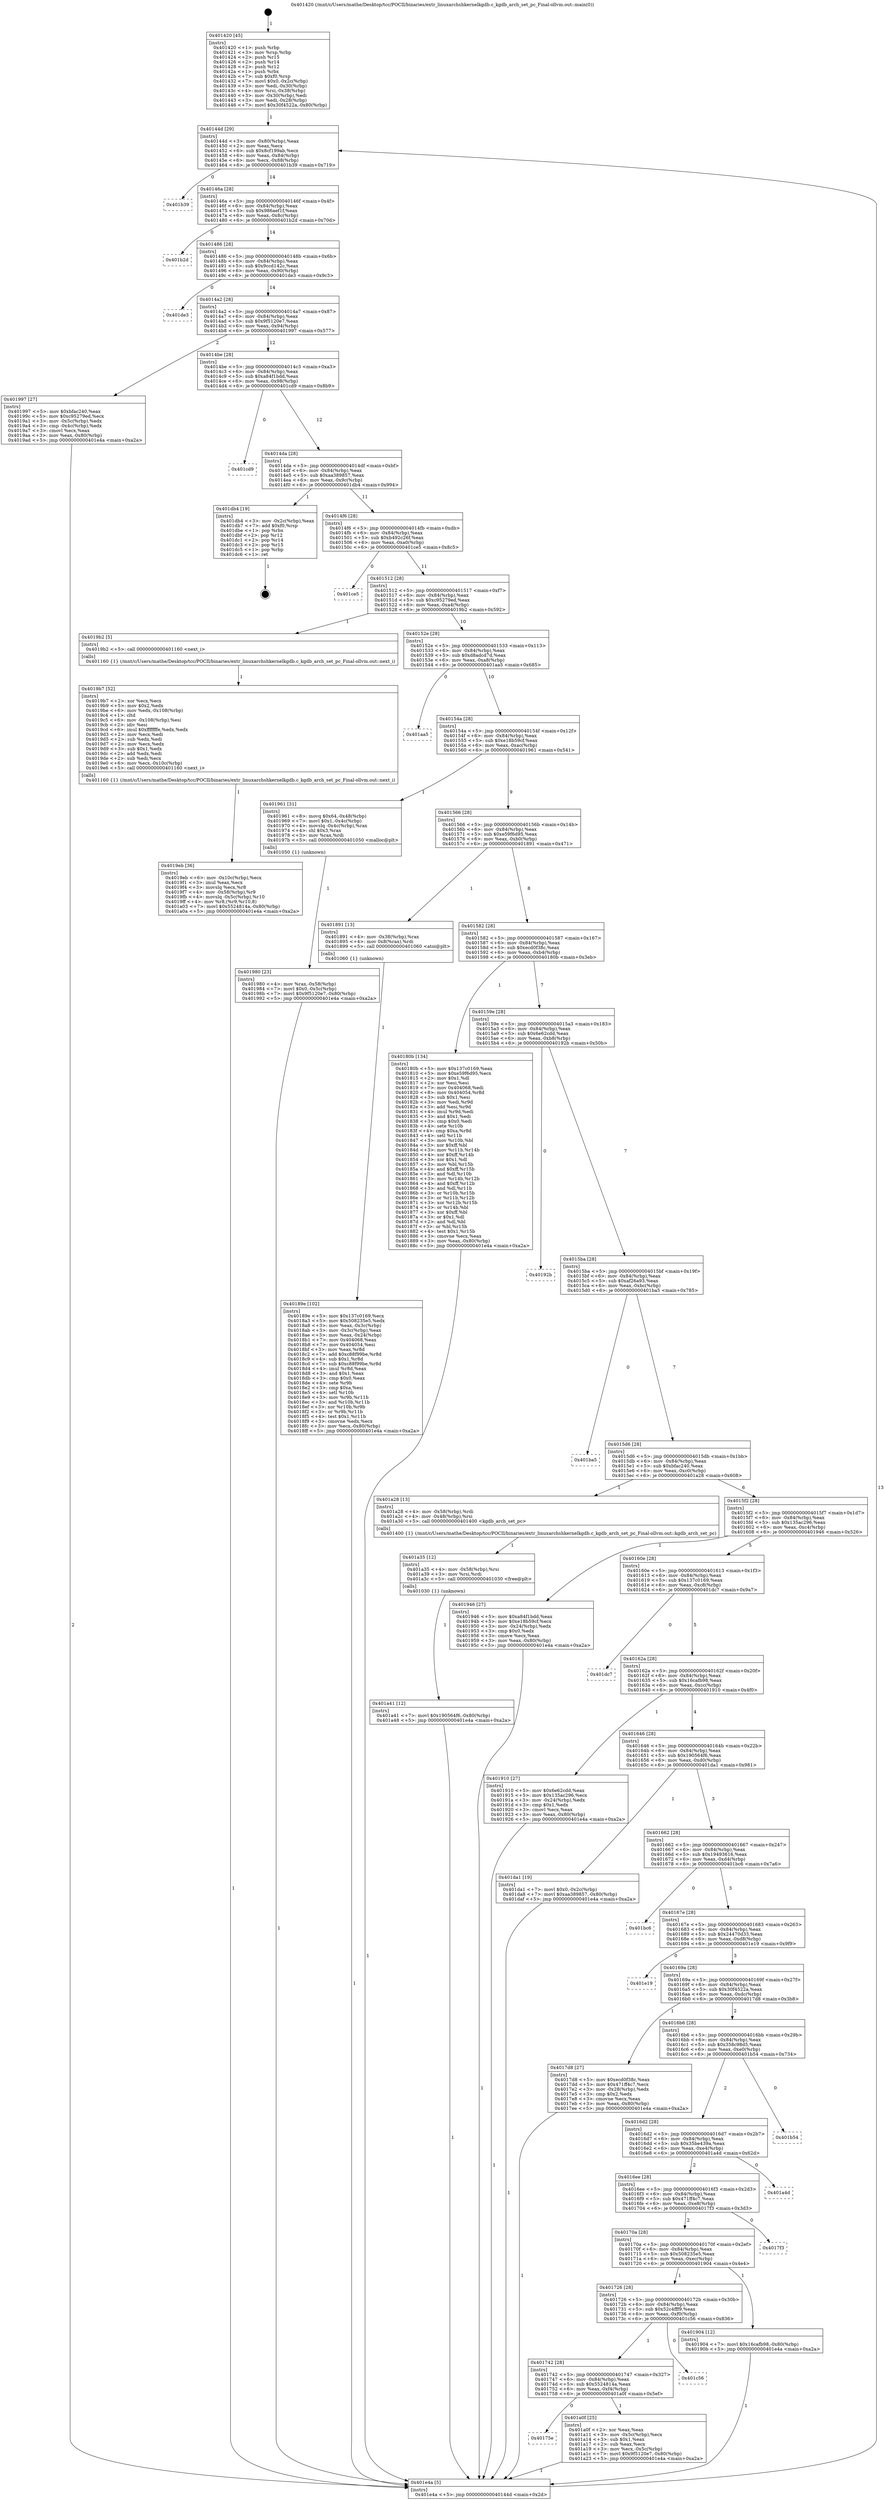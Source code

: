 digraph "0x401420" {
  label = "0x401420 (/mnt/c/Users/mathe/Desktop/tcc/POCII/binaries/extr_linuxarchshkernelkgdb.c_kgdb_arch_set_pc_Final-ollvm.out::main(0))"
  labelloc = "t"
  node[shape=record]

  Entry [label="",width=0.3,height=0.3,shape=circle,fillcolor=black,style=filled]
  "0x40144d" [label="{
     0x40144d [29]\l
     | [instrs]\l
     &nbsp;&nbsp;0x40144d \<+3\>: mov -0x80(%rbp),%eax\l
     &nbsp;&nbsp;0x401450 \<+2\>: mov %eax,%ecx\l
     &nbsp;&nbsp;0x401452 \<+6\>: sub $0x8cf199ab,%ecx\l
     &nbsp;&nbsp;0x401458 \<+6\>: mov %eax,-0x84(%rbp)\l
     &nbsp;&nbsp;0x40145e \<+6\>: mov %ecx,-0x88(%rbp)\l
     &nbsp;&nbsp;0x401464 \<+6\>: je 0000000000401b39 \<main+0x719\>\l
  }"]
  "0x401b39" [label="{
     0x401b39\l
  }", style=dashed]
  "0x40146a" [label="{
     0x40146a [28]\l
     | [instrs]\l
     &nbsp;&nbsp;0x40146a \<+5\>: jmp 000000000040146f \<main+0x4f\>\l
     &nbsp;&nbsp;0x40146f \<+6\>: mov -0x84(%rbp),%eax\l
     &nbsp;&nbsp;0x401475 \<+5\>: sub $0x986aef1f,%eax\l
     &nbsp;&nbsp;0x40147a \<+6\>: mov %eax,-0x8c(%rbp)\l
     &nbsp;&nbsp;0x401480 \<+6\>: je 0000000000401b2d \<main+0x70d\>\l
  }"]
  Exit [label="",width=0.3,height=0.3,shape=circle,fillcolor=black,style=filled,peripheries=2]
  "0x401b2d" [label="{
     0x401b2d\l
  }", style=dashed]
  "0x401486" [label="{
     0x401486 [28]\l
     | [instrs]\l
     &nbsp;&nbsp;0x401486 \<+5\>: jmp 000000000040148b \<main+0x6b\>\l
     &nbsp;&nbsp;0x40148b \<+6\>: mov -0x84(%rbp),%eax\l
     &nbsp;&nbsp;0x401491 \<+5\>: sub $0x9ccd142c,%eax\l
     &nbsp;&nbsp;0x401496 \<+6\>: mov %eax,-0x90(%rbp)\l
     &nbsp;&nbsp;0x40149c \<+6\>: je 0000000000401de3 \<main+0x9c3\>\l
  }"]
  "0x401a41" [label="{
     0x401a41 [12]\l
     | [instrs]\l
     &nbsp;&nbsp;0x401a41 \<+7\>: movl $0x190564f6,-0x80(%rbp)\l
     &nbsp;&nbsp;0x401a48 \<+5\>: jmp 0000000000401e4a \<main+0xa2a\>\l
  }"]
  "0x401de3" [label="{
     0x401de3\l
  }", style=dashed]
  "0x4014a2" [label="{
     0x4014a2 [28]\l
     | [instrs]\l
     &nbsp;&nbsp;0x4014a2 \<+5\>: jmp 00000000004014a7 \<main+0x87\>\l
     &nbsp;&nbsp;0x4014a7 \<+6\>: mov -0x84(%rbp),%eax\l
     &nbsp;&nbsp;0x4014ad \<+5\>: sub $0x9f5120e7,%eax\l
     &nbsp;&nbsp;0x4014b2 \<+6\>: mov %eax,-0x94(%rbp)\l
     &nbsp;&nbsp;0x4014b8 \<+6\>: je 0000000000401997 \<main+0x577\>\l
  }"]
  "0x401a35" [label="{
     0x401a35 [12]\l
     | [instrs]\l
     &nbsp;&nbsp;0x401a35 \<+4\>: mov -0x58(%rbp),%rsi\l
     &nbsp;&nbsp;0x401a39 \<+3\>: mov %rsi,%rdi\l
     &nbsp;&nbsp;0x401a3c \<+5\>: call 0000000000401030 \<free@plt\>\l
     | [calls]\l
     &nbsp;&nbsp;0x401030 \{1\} (unknown)\l
  }"]
  "0x401997" [label="{
     0x401997 [27]\l
     | [instrs]\l
     &nbsp;&nbsp;0x401997 \<+5\>: mov $0xbfac240,%eax\l
     &nbsp;&nbsp;0x40199c \<+5\>: mov $0xc95279ed,%ecx\l
     &nbsp;&nbsp;0x4019a1 \<+3\>: mov -0x5c(%rbp),%edx\l
     &nbsp;&nbsp;0x4019a4 \<+3\>: cmp -0x4c(%rbp),%edx\l
     &nbsp;&nbsp;0x4019a7 \<+3\>: cmovl %ecx,%eax\l
     &nbsp;&nbsp;0x4019aa \<+3\>: mov %eax,-0x80(%rbp)\l
     &nbsp;&nbsp;0x4019ad \<+5\>: jmp 0000000000401e4a \<main+0xa2a\>\l
  }"]
  "0x4014be" [label="{
     0x4014be [28]\l
     | [instrs]\l
     &nbsp;&nbsp;0x4014be \<+5\>: jmp 00000000004014c3 \<main+0xa3\>\l
     &nbsp;&nbsp;0x4014c3 \<+6\>: mov -0x84(%rbp),%eax\l
     &nbsp;&nbsp;0x4014c9 \<+5\>: sub $0xa84f1bdd,%eax\l
     &nbsp;&nbsp;0x4014ce \<+6\>: mov %eax,-0x98(%rbp)\l
     &nbsp;&nbsp;0x4014d4 \<+6\>: je 0000000000401cd9 \<main+0x8b9\>\l
  }"]
  "0x40175e" [label="{
     0x40175e\l
  }", style=dashed]
  "0x401cd9" [label="{
     0x401cd9\l
  }", style=dashed]
  "0x4014da" [label="{
     0x4014da [28]\l
     | [instrs]\l
     &nbsp;&nbsp;0x4014da \<+5\>: jmp 00000000004014df \<main+0xbf\>\l
     &nbsp;&nbsp;0x4014df \<+6\>: mov -0x84(%rbp),%eax\l
     &nbsp;&nbsp;0x4014e5 \<+5\>: sub $0xaa389857,%eax\l
     &nbsp;&nbsp;0x4014ea \<+6\>: mov %eax,-0x9c(%rbp)\l
     &nbsp;&nbsp;0x4014f0 \<+6\>: je 0000000000401db4 \<main+0x994\>\l
  }"]
  "0x401a0f" [label="{
     0x401a0f [25]\l
     | [instrs]\l
     &nbsp;&nbsp;0x401a0f \<+2\>: xor %eax,%eax\l
     &nbsp;&nbsp;0x401a11 \<+3\>: mov -0x5c(%rbp),%ecx\l
     &nbsp;&nbsp;0x401a14 \<+3\>: sub $0x1,%eax\l
     &nbsp;&nbsp;0x401a17 \<+2\>: sub %eax,%ecx\l
     &nbsp;&nbsp;0x401a19 \<+3\>: mov %ecx,-0x5c(%rbp)\l
     &nbsp;&nbsp;0x401a1c \<+7\>: movl $0x9f5120e7,-0x80(%rbp)\l
     &nbsp;&nbsp;0x401a23 \<+5\>: jmp 0000000000401e4a \<main+0xa2a\>\l
  }"]
  "0x401db4" [label="{
     0x401db4 [19]\l
     | [instrs]\l
     &nbsp;&nbsp;0x401db4 \<+3\>: mov -0x2c(%rbp),%eax\l
     &nbsp;&nbsp;0x401db7 \<+7\>: add $0xf0,%rsp\l
     &nbsp;&nbsp;0x401dbe \<+1\>: pop %rbx\l
     &nbsp;&nbsp;0x401dbf \<+2\>: pop %r12\l
     &nbsp;&nbsp;0x401dc1 \<+2\>: pop %r14\l
     &nbsp;&nbsp;0x401dc3 \<+2\>: pop %r15\l
     &nbsp;&nbsp;0x401dc5 \<+1\>: pop %rbp\l
     &nbsp;&nbsp;0x401dc6 \<+1\>: ret\l
  }"]
  "0x4014f6" [label="{
     0x4014f6 [28]\l
     | [instrs]\l
     &nbsp;&nbsp;0x4014f6 \<+5\>: jmp 00000000004014fb \<main+0xdb\>\l
     &nbsp;&nbsp;0x4014fb \<+6\>: mov -0x84(%rbp),%eax\l
     &nbsp;&nbsp;0x401501 \<+5\>: sub $0xb492c26f,%eax\l
     &nbsp;&nbsp;0x401506 \<+6\>: mov %eax,-0xa0(%rbp)\l
     &nbsp;&nbsp;0x40150c \<+6\>: je 0000000000401ce5 \<main+0x8c5\>\l
  }"]
  "0x401742" [label="{
     0x401742 [28]\l
     | [instrs]\l
     &nbsp;&nbsp;0x401742 \<+5\>: jmp 0000000000401747 \<main+0x327\>\l
     &nbsp;&nbsp;0x401747 \<+6\>: mov -0x84(%rbp),%eax\l
     &nbsp;&nbsp;0x40174d \<+5\>: sub $0x5524814a,%eax\l
     &nbsp;&nbsp;0x401752 \<+6\>: mov %eax,-0xf4(%rbp)\l
     &nbsp;&nbsp;0x401758 \<+6\>: je 0000000000401a0f \<main+0x5ef\>\l
  }"]
  "0x401ce5" [label="{
     0x401ce5\l
  }", style=dashed]
  "0x401512" [label="{
     0x401512 [28]\l
     | [instrs]\l
     &nbsp;&nbsp;0x401512 \<+5\>: jmp 0000000000401517 \<main+0xf7\>\l
     &nbsp;&nbsp;0x401517 \<+6\>: mov -0x84(%rbp),%eax\l
     &nbsp;&nbsp;0x40151d \<+5\>: sub $0xc95279ed,%eax\l
     &nbsp;&nbsp;0x401522 \<+6\>: mov %eax,-0xa4(%rbp)\l
     &nbsp;&nbsp;0x401528 \<+6\>: je 00000000004019b2 \<main+0x592\>\l
  }"]
  "0x401c56" [label="{
     0x401c56\l
  }", style=dashed]
  "0x4019b2" [label="{
     0x4019b2 [5]\l
     | [instrs]\l
     &nbsp;&nbsp;0x4019b2 \<+5\>: call 0000000000401160 \<next_i\>\l
     | [calls]\l
     &nbsp;&nbsp;0x401160 \{1\} (/mnt/c/Users/mathe/Desktop/tcc/POCII/binaries/extr_linuxarchshkernelkgdb.c_kgdb_arch_set_pc_Final-ollvm.out::next_i)\l
  }"]
  "0x40152e" [label="{
     0x40152e [28]\l
     | [instrs]\l
     &nbsp;&nbsp;0x40152e \<+5\>: jmp 0000000000401533 \<main+0x113\>\l
     &nbsp;&nbsp;0x401533 \<+6\>: mov -0x84(%rbp),%eax\l
     &nbsp;&nbsp;0x401539 \<+5\>: sub $0xd8adcd7d,%eax\l
     &nbsp;&nbsp;0x40153e \<+6\>: mov %eax,-0xa8(%rbp)\l
     &nbsp;&nbsp;0x401544 \<+6\>: je 0000000000401aa5 \<main+0x685\>\l
  }"]
  "0x4019eb" [label="{
     0x4019eb [36]\l
     | [instrs]\l
     &nbsp;&nbsp;0x4019eb \<+6\>: mov -0x10c(%rbp),%ecx\l
     &nbsp;&nbsp;0x4019f1 \<+3\>: imul %eax,%ecx\l
     &nbsp;&nbsp;0x4019f4 \<+3\>: movslq %ecx,%r8\l
     &nbsp;&nbsp;0x4019f7 \<+4\>: mov -0x58(%rbp),%r9\l
     &nbsp;&nbsp;0x4019fb \<+4\>: movslq -0x5c(%rbp),%r10\l
     &nbsp;&nbsp;0x4019ff \<+4\>: mov %r8,(%r9,%r10,8)\l
     &nbsp;&nbsp;0x401a03 \<+7\>: movl $0x5524814a,-0x80(%rbp)\l
     &nbsp;&nbsp;0x401a0a \<+5\>: jmp 0000000000401e4a \<main+0xa2a\>\l
  }"]
  "0x401aa5" [label="{
     0x401aa5\l
  }", style=dashed]
  "0x40154a" [label="{
     0x40154a [28]\l
     | [instrs]\l
     &nbsp;&nbsp;0x40154a \<+5\>: jmp 000000000040154f \<main+0x12f\>\l
     &nbsp;&nbsp;0x40154f \<+6\>: mov -0x84(%rbp),%eax\l
     &nbsp;&nbsp;0x401555 \<+5\>: sub $0xe18b59cf,%eax\l
     &nbsp;&nbsp;0x40155a \<+6\>: mov %eax,-0xac(%rbp)\l
     &nbsp;&nbsp;0x401560 \<+6\>: je 0000000000401961 \<main+0x541\>\l
  }"]
  "0x4019b7" [label="{
     0x4019b7 [52]\l
     | [instrs]\l
     &nbsp;&nbsp;0x4019b7 \<+2\>: xor %ecx,%ecx\l
     &nbsp;&nbsp;0x4019b9 \<+5\>: mov $0x2,%edx\l
     &nbsp;&nbsp;0x4019be \<+6\>: mov %edx,-0x108(%rbp)\l
     &nbsp;&nbsp;0x4019c4 \<+1\>: cltd\l
     &nbsp;&nbsp;0x4019c5 \<+6\>: mov -0x108(%rbp),%esi\l
     &nbsp;&nbsp;0x4019cb \<+2\>: idiv %esi\l
     &nbsp;&nbsp;0x4019cd \<+6\>: imul $0xfffffffe,%edx,%edx\l
     &nbsp;&nbsp;0x4019d3 \<+2\>: mov %ecx,%edi\l
     &nbsp;&nbsp;0x4019d5 \<+2\>: sub %edx,%edi\l
     &nbsp;&nbsp;0x4019d7 \<+2\>: mov %ecx,%edx\l
     &nbsp;&nbsp;0x4019d9 \<+3\>: sub $0x1,%edx\l
     &nbsp;&nbsp;0x4019dc \<+2\>: add %edx,%edi\l
     &nbsp;&nbsp;0x4019de \<+2\>: sub %edi,%ecx\l
     &nbsp;&nbsp;0x4019e0 \<+6\>: mov %ecx,-0x10c(%rbp)\l
     &nbsp;&nbsp;0x4019e6 \<+5\>: call 0000000000401160 \<next_i\>\l
     | [calls]\l
     &nbsp;&nbsp;0x401160 \{1\} (/mnt/c/Users/mathe/Desktop/tcc/POCII/binaries/extr_linuxarchshkernelkgdb.c_kgdb_arch_set_pc_Final-ollvm.out::next_i)\l
  }"]
  "0x401961" [label="{
     0x401961 [31]\l
     | [instrs]\l
     &nbsp;&nbsp;0x401961 \<+8\>: movq $0x64,-0x48(%rbp)\l
     &nbsp;&nbsp;0x401969 \<+7\>: movl $0x1,-0x4c(%rbp)\l
     &nbsp;&nbsp;0x401970 \<+4\>: movslq -0x4c(%rbp),%rax\l
     &nbsp;&nbsp;0x401974 \<+4\>: shl $0x3,%rax\l
     &nbsp;&nbsp;0x401978 \<+3\>: mov %rax,%rdi\l
     &nbsp;&nbsp;0x40197b \<+5\>: call 0000000000401050 \<malloc@plt\>\l
     | [calls]\l
     &nbsp;&nbsp;0x401050 \{1\} (unknown)\l
  }"]
  "0x401566" [label="{
     0x401566 [28]\l
     | [instrs]\l
     &nbsp;&nbsp;0x401566 \<+5\>: jmp 000000000040156b \<main+0x14b\>\l
     &nbsp;&nbsp;0x40156b \<+6\>: mov -0x84(%rbp),%eax\l
     &nbsp;&nbsp;0x401571 \<+5\>: sub $0xe59f6d95,%eax\l
     &nbsp;&nbsp;0x401576 \<+6\>: mov %eax,-0xb0(%rbp)\l
     &nbsp;&nbsp;0x40157c \<+6\>: je 0000000000401891 \<main+0x471\>\l
  }"]
  "0x401980" [label="{
     0x401980 [23]\l
     | [instrs]\l
     &nbsp;&nbsp;0x401980 \<+4\>: mov %rax,-0x58(%rbp)\l
     &nbsp;&nbsp;0x401984 \<+7\>: movl $0x0,-0x5c(%rbp)\l
     &nbsp;&nbsp;0x40198b \<+7\>: movl $0x9f5120e7,-0x80(%rbp)\l
     &nbsp;&nbsp;0x401992 \<+5\>: jmp 0000000000401e4a \<main+0xa2a\>\l
  }"]
  "0x401891" [label="{
     0x401891 [13]\l
     | [instrs]\l
     &nbsp;&nbsp;0x401891 \<+4\>: mov -0x38(%rbp),%rax\l
     &nbsp;&nbsp;0x401895 \<+4\>: mov 0x8(%rax),%rdi\l
     &nbsp;&nbsp;0x401899 \<+5\>: call 0000000000401060 \<atoi@plt\>\l
     | [calls]\l
     &nbsp;&nbsp;0x401060 \{1\} (unknown)\l
  }"]
  "0x401582" [label="{
     0x401582 [28]\l
     | [instrs]\l
     &nbsp;&nbsp;0x401582 \<+5\>: jmp 0000000000401587 \<main+0x167\>\l
     &nbsp;&nbsp;0x401587 \<+6\>: mov -0x84(%rbp),%eax\l
     &nbsp;&nbsp;0x40158d \<+5\>: sub $0xecd0f38c,%eax\l
     &nbsp;&nbsp;0x401592 \<+6\>: mov %eax,-0xb4(%rbp)\l
     &nbsp;&nbsp;0x401598 \<+6\>: je 000000000040180b \<main+0x3eb\>\l
  }"]
  "0x401726" [label="{
     0x401726 [28]\l
     | [instrs]\l
     &nbsp;&nbsp;0x401726 \<+5\>: jmp 000000000040172b \<main+0x30b\>\l
     &nbsp;&nbsp;0x40172b \<+6\>: mov -0x84(%rbp),%eax\l
     &nbsp;&nbsp;0x401731 \<+5\>: sub $0x52c4fff9,%eax\l
     &nbsp;&nbsp;0x401736 \<+6\>: mov %eax,-0xf0(%rbp)\l
     &nbsp;&nbsp;0x40173c \<+6\>: je 0000000000401c56 \<main+0x836\>\l
  }"]
  "0x40180b" [label="{
     0x40180b [134]\l
     | [instrs]\l
     &nbsp;&nbsp;0x40180b \<+5\>: mov $0x137c0169,%eax\l
     &nbsp;&nbsp;0x401810 \<+5\>: mov $0xe59f6d95,%ecx\l
     &nbsp;&nbsp;0x401815 \<+2\>: mov $0x1,%dl\l
     &nbsp;&nbsp;0x401817 \<+2\>: xor %esi,%esi\l
     &nbsp;&nbsp;0x401819 \<+7\>: mov 0x404068,%edi\l
     &nbsp;&nbsp;0x401820 \<+8\>: mov 0x404054,%r8d\l
     &nbsp;&nbsp;0x401828 \<+3\>: sub $0x1,%esi\l
     &nbsp;&nbsp;0x40182b \<+3\>: mov %edi,%r9d\l
     &nbsp;&nbsp;0x40182e \<+3\>: add %esi,%r9d\l
     &nbsp;&nbsp;0x401831 \<+4\>: imul %r9d,%edi\l
     &nbsp;&nbsp;0x401835 \<+3\>: and $0x1,%edi\l
     &nbsp;&nbsp;0x401838 \<+3\>: cmp $0x0,%edi\l
     &nbsp;&nbsp;0x40183b \<+4\>: sete %r10b\l
     &nbsp;&nbsp;0x40183f \<+4\>: cmp $0xa,%r8d\l
     &nbsp;&nbsp;0x401843 \<+4\>: setl %r11b\l
     &nbsp;&nbsp;0x401847 \<+3\>: mov %r10b,%bl\l
     &nbsp;&nbsp;0x40184a \<+3\>: xor $0xff,%bl\l
     &nbsp;&nbsp;0x40184d \<+3\>: mov %r11b,%r14b\l
     &nbsp;&nbsp;0x401850 \<+4\>: xor $0xff,%r14b\l
     &nbsp;&nbsp;0x401854 \<+3\>: xor $0x1,%dl\l
     &nbsp;&nbsp;0x401857 \<+3\>: mov %bl,%r15b\l
     &nbsp;&nbsp;0x40185a \<+4\>: and $0xff,%r15b\l
     &nbsp;&nbsp;0x40185e \<+3\>: and %dl,%r10b\l
     &nbsp;&nbsp;0x401861 \<+3\>: mov %r14b,%r12b\l
     &nbsp;&nbsp;0x401864 \<+4\>: and $0xff,%r12b\l
     &nbsp;&nbsp;0x401868 \<+3\>: and %dl,%r11b\l
     &nbsp;&nbsp;0x40186b \<+3\>: or %r10b,%r15b\l
     &nbsp;&nbsp;0x40186e \<+3\>: or %r11b,%r12b\l
     &nbsp;&nbsp;0x401871 \<+3\>: xor %r12b,%r15b\l
     &nbsp;&nbsp;0x401874 \<+3\>: or %r14b,%bl\l
     &nbsp;&nbsp;0x401877 \<+3\>: xor $0xff,%bl\l
     &nbsp;&nbsp;0x40187a \<+3\>: or $0x1,%dl\l
     &nbsp;&nbsp;0x40187d \<+2\>: and %dl,%bl\l
     &nbsp;&nbsp;0x40187f \<+3\>: or %bl,%r15b\l
     &nbsp;&nbsp;0x401882 \<+4\>: test $0x1,%r15b\l
     &nbsp;&nbsp;0x401886 \<+3\>: cmovne %ecx,%eax\l
     &nbsp;&nbsp;0x401889 \<+3\>: mov %eax,-0x80(%rbp)\l
     &nbsp;&nbsp;0x40188c \<+5\>: jmp 0000000000401e4a \<main+0xa2a\>\l
  }"]
  "0x40159e" [label="{
     0x40159e [28]\l
     | [instrs]\l
     &nbsp;&nbsp;0x40159e \<+5\>: jmp 00000000004015a3 \<main+0x183\>\l
     &nbsp;&nbsp;0x4015a3 \<+6\>: mov -0x84(%rbp),%eax\l
     &nbsp;&nbsp;0x4015a9 \<+5\>: sub $0x6e62cdd,%eax\l
     &nbsp;&nbsp;0x4015ae \<+6\>: mov %eax,-0xb8(%rbp)\l
     &nbsp;&nbsp;0x4015b4 \<+6\>: je 000000000040192b \<main+0x50b\>\l
  }"]
  "0x401904" [label="{
     0x401904 [12]\l
     | [instrs]\l
     &nbsp;&nbsp;0x401904 \<+7\>: movl $0x16cafb98,-0x80(%rbp)\l
     &nbsp;&nbsp;0x40190b \<+5\>: jmp 0000000000401e4a \<main+0xa2a\>\l
  }"]
  "0x40192b" [label="{
     0x40192b\l
  }", style=dashed]
  "0x4015ba" [label="{
     0x4015ba [28]\l
     | [instrs]\l
     &nbsp;&nbsp;0x4015ba \<+5\>: jmp 00000000004015bf \<main+0x19f\>\l
     &nbsp;&nbsp;0x4015bf \<+6\>: mov -0x84(%rbp),%eax\l
     &nbsp;&nbsp;0x4015c5 \<+5\>: sub $0xaf26a93,%eax\l
     &nbsp;&nbsp;0x4015ca \<+6\>: mov %eax,-0xbc(%rbp)\l
     &nbsp;&nbsp;0x4015d0 \<+6\>: je 0000000000401ba5 \<main+0x785\>\l
  }"]
  "0x40170a" [label="{
     0x40170a [28]\l
     | [instrs]\l
     &nbsp;&nbsp;0x40170a \<+5\>: jmp 000000000040170f \<main+0x2ef\>\l
     &nbsp;&nbsp;0x40170f \<+6\>: mov -0x84(%rbp),%eax\l
     &nbsp;&nbsp;0x401715 \<+5\>: sub $0x508235e5,%eax\l
     &nbsp;&nbsp;0x40171a \<+6\>: mov %eax,-0xec(%rbp)\l
     &nbsp;&nbsp;0x401720 \<+6\>: je 0000000000401904 \<main+0x4e4\>\l
  }"]
  "0x401ba5" [label="{
     0x401ba5\l
  }", style=dashed]
  "0x4015d6" [label="{
     0x4015d6 [28]\l
     | [instrs]\l
     &nbsp;&nbsp;0x4015d6 \<+5\>: jmp 00000000004015db \<main+0x1bb\>\l
     &nbsp;&nbsp;0x4015db \<+6\>: mov -0x84(%rbp),%eax\l
     &nbsp;&nbsp;0x4015e1 \<+5\>: sub $0xbfac240,%eax\l
     &nbsp;&nbsp;0x4015e6 \<+6\>: mov %eax,-0xc0(%rbp)\l
     &nbsp;&nbsp;0x4015ec \<+6\>: je 0000000000401a28 \<main+0x608\>\l
  }"]
  "0x4017f3" [label="{
     0x4017f3\l
  }", style=dashed]
  "0x401a28" [label="{
     0x401a28 [13]\l
     | [instrs]\l
     &nbsp;&nbsp;0x401a28 \<+4\>: mov -0x58(%rbp),%rdi\l
     &nbsp;&nbsp;0x401a2c \<+4\>: mov -0x48(%rbp),%rsi\l
     &nbsp;&nbsp;0x401a30 \<+5\>: call 0000000000401400 \<kgdb_arch_set_pc\>\l
     | [calls]\l
     &nbsp;&nbsp;0x401400 \{1\} (/mnt/c/Users/mathe/Desktop/tcc/POCII/binaries/extr_linuxarchshkernelkgdb.c_kgdb_arch_set_pc_Final-ollvm.out::kgdb_arch_set_pc)\l
  }"]
  "0x4015f2" [label="{
     0x4015f2 [28]\l
     | [instrs]\l
     &nbsp;&nbsp;0x4015f2 \<+5\>: jmp 00000000004015f7 \<main+0x1d7\>\l
     &nbsp;&nbsp;0x4015f7 \<+6\>: mov -0x84(%rbp),%eax\l
     &nbsp;&nbsp;0x4015fd \<+5\>: sub $0x135ac296,%eax\l
     &nbsp;&nbsp;0x401602 \<+6\>: mov %eax,-0xc4(%rbp)\l
     &nbsp;&nbsp;0x401608 \<+6\>: je 0000000000401946 \<main+0x526\>\l
  }"]
  "0x4016ee" [label="{
     0x4016ee [28]\l
     | [instrs]\l
     &nbsp;&nbsp;0x4016ee \<+5\>: jmp 00000000004016f3 \<main+0x2d3\>\l
     &nbsp;&nbsp;0x4016f3 \<+6\>: mov -0x84(%rbp),%eax\l
     &nbsp;&nbsp;0x4016f9 \<+5\>: sub $0x471ff4c7,%eax\l
     &nbsp;&nbsp;0x4016fe \<+6\>: mov %eax,-0xe8(%rbp)\l
     &nbsp;&nbsp;0x401704 \<+6\>: je 00000000004017f3 \<main+0x3d3\>\l
  }"]
  "0x401946" [label="{
     0x401946 [27]\l
     | [instrs]\l
     &nbsp;&nbsp;0x401946 \<+5\>: mov $0xa84f1bdd,%eax\l
     &nbsp;&nbsp;0x40194b \<+5\>: mov $0xe18b59cf,%ecx\l
     &nbsp;&nbsp;0x401950 \<+3\>: mov -0x24(%rbp),%edx\l
     &nbsp;&nbsp;0x401953 \<+3\>: cmp $0x0,%edx\l
     &nbsp;&nbsp;0x401956 \<+3\>: cmove %ecx,%eax\l
     &nbsp;&nbsp;0x401959 \<+3\>: mov %eax,-0x80(%rbp)\l
     &nbsp;&nbsp;0x40195c \<+5\>: jmp 0000000000401e4a \<main+0xa2a\>\l
  }"]
  "0x40160e" [label="{
     0x40160e [28]\l
     | [instrs]\l
     &nbsp;&nbsp;0x40160e \<+5\>: jmp 0000000000401613 \<main+0x1f3\>\l
     &nbsp;&nbsp;0x401613 \<+6\>: mov -0x84(%rbp),%eax\l
     &nbsp;&nbsp;0x401619 \<+5\>: sub $0x137c0169,%eax\l
     &nbsp;&nbsp;0x40161e \<+6\>: mov %eax,-0xc8(%rbp)\l
     &nbsp;&nbsp;0x401624 \<+6\>: je 0000000000401dc7 \<main+0x9a7\>\l
  }"]
  "0x401a4d" [label="{
     0x401a4d\l
  }", style=dashed]
  "0x401dc7" [label="{
     0x401dc7\l
  }", style=dashed]
  "0x40162a" [label="{
     0x40162a [28]\l
     | [instrs]\l
     &nbsp;&nbsp;0x40162a \<+5\>: jmp 000000000040162f \<main+0x20f\>\l
     &nbsp;&nbsp;0x40162f \<+6\>: mov -0x84(%rbp),%eax\l
     &nbsp;&nbsp;0x401635 \<+5\>: sub $0x16cafb98,%eax\l
     &nbsp;&nbsp;0x40163a \<+6\>: mov %eax,-0xcc(%rbp)\l
     &nbsp;&nbsp;0x401640 \<+6\>: je 0000000000401910 \<main+0x4f0\>\l
  }"]
  "0x4016d2" [label="{
     0x4016d2 [28]\l
     | [instrs]\l
     &nbsp;&nbsp;0x4016d2 \<+5\>: jmp 00000000004016d7 \<main+0x2b7\>\l
     &nbsp;&nbsp;0x4016d7 \<+6\>: mov -0x84(%rbp),%eax\l
     &nbsp;&nbsp;0x4016dd \<+5\>: sub $0x35be439a,%eax\l
     &nbsp;&nbsp;0x4016e2 \<+6\>: mov %eax,-0xe4(%rbp)\l
     &nbsp;&nbsp;0x4016e8 \<+6\>: je 0000000000401a4d \<main+0x62d\>\l
  }"]
  "0x401910" [label="{
     0x401910 [27]\l
     | [instrs]\l
     &nbsp;&nbsp;0x401910 \<+5\>: mov $0x6e62cdd,%eax\l
     &nbsp;&nbsp;0x401915 \<+5\>: mov $0x135ac296,%ecx\l
     &nbsp;&nbsp;0x40191a \<+3\>: mov -0x24(%rbp),%edx\l
     &nbsp;&nbsp;0x40191d \<+3\>: cmp $0x1,%edx\l
     &nbsp;&nbsp;0x401920 \<+3\>: cmovl %ecx,%eax\l
     &nbsp;&nbsp;0x401923 \<+3\>: mov %eax,-0x80(%rbp)\l
     &nbsp;&nbsp;0x401926 \<+5\>: jmp 0000000000401e4a \<main+0xa2a\>\l
  }"]
  "0x401646" [label="{
     0x401646 [28]\l
     | [instrs]\l
     &nbsp;&nbsp;0x401646 \<+5\>: jmp 000000000040164b \<main+0x22b\>\l
     &nbsp;&nbsp;0x40164b \<+6\>: mov -0x84(%rbp),%eax\l
     &nbsp;&nbsp;0x401651 \<+5\>: sub $0x190564f6,%eax\l
     &nbsp;&nbsp;0x401656 \<+6\>: mov %eax,-0xd0(%rbp)\l
     &nbsp;&nbsp;0x40165c \<+6\>: je 0000000000401da1 \<main+0x981\>\l
  }"]
  "0x401b54" [label="{
     0x401b54\l
  }", style=dashed]
  "0x401da1" [label="{
     0x401da1 [19]\l
     | [instrs]\l
     &nbsp;&nbsp;0x401da1 \<+7\>: movl $0x0,-0x2c(%rbp)\l
     &nbsp;&nbsp;0x401da8 \<+7\>: movl $0xaa389857,-0x80(%rbp)\l
     &nbsp;&nbsp;0x401daf \<+5\>: jmp 0000000000401e4a \<main+0xa2a\>\l
  }"]
  "0x401662" [label="{
     0x401662 [28]\l
     | [instrs]\l
     &nbsp;&nbsp;0x401662 \<+5\>: jmp 0000000000401667 \<main+0x247\>\l
     &nbsp;&nbsp;0x401667 \<+6\>: mov -0x84(%rbp),%eax\l
     &nbsp;&nbsp;0x40166d \<+5\>: sub $0x19493616,%eax\l
     &nbsp;&nbsp;0x401672 \<+6\>: mov %eax,-0xd4(%rbp)\l
     &nbsp;&nbsp;0x401678 \<+6\>: je 0000000000401bc6 \<main+0x7a6\>\l
  }"]
  "0x40189e" [label="{
     0x40189e [102]\l
     | [instrs]\l
     &nbsp;&nbsp;0x40189e \<+5\>: mov $0x137c0169,%ecx\l
     &nbsp;&nbsp;0x4018a3 \<+5\>: mov $0x508235e5,%edx\l
     &nbsp;&nbsp;0x4018a8 \<+3\>: mov %eax,-0x3c(%rbp)\l
     &nbsp;&nbsp;0x4018ab \<+3\>: mov -0x3c(%rbp),%eax\l
     &nbsp;&nbsp;0x4018ae \<+3\>: mov %eax,-0x24(%rbp)\l
     &nbsp;&nbsp;0x4018b1 \<+7\>: mov 0x404068,%eax\l
     &nbsp;&nbsp;0x4018b8 \<+7\>: mov 0x404054,%esi\l
     &nbsp;&nbsp;0x4018bf \<+3\>: mov %eax,%r8d\l
     &nbsp;&nbsp;0x4018c2 \<+7\>: add $0xc88f99be,%r8d\l
     &nbsp;&nbsp;0x4018c9 \<+4\>: sub $0x1,%r8d\l
     &nbsp;&nbsp;0x4018cd \<+7\>: sub $0xc88f99be,%r8d\l
     &nbsp;&nbsp;0x4018d4 \<+4\>: imul %r8d,%eax\l
     &nbsp;&nbsp;0x4018d8 \<+3\>: and $0x1,%eax\l
     &nbsp;&nbsp;0x4018db \<+3\>: cmp $0x0,%eax\l
     &nbsp;&nbsp;0x4018de \<+4\>: sete %r9b\l
     &nbsp;&nbsp;0x4018e2 \<+3\>: cmp $0xa,%esi\l
     &nbsp;&nbsp;0x4018e5 \<+4\>: setl %r10b\l
     &nbsp;&nbsp;0x4018e9 \<+3\>: mov %r9b,%r11b\l
     &nbsp;&nbsp;0x4018ec \<+3\>: and %r10b,%r11b\l
     &nbsp;&nbsp;0x4018ef \<+3\>: xor %r10b,%r9b\l
     &nbsp;&nbsp;0x4018f2 \<+3\>: or %r9b,%r11b\l
     &nbsp;&nbsp;0x4018f5 \<+4\>: test $0x1,%r11b\l
     &nbsp;&nbsp;0x4018f9 \<+3\>: cmovne %edx,%ecx\l
     &nbsp;&nbsp;0x4018fc \<+3\>: mov %ecx,-0x80(%rbp)\l
     &nbsp;&nbsp;0x4018ff \<+5\>: jmp 0000000000401e4a \<main+0xa2a\>\l
  }"]
  "0x401bc6" [label="{
     0x401bc6\l
  }", style=dashed]
  "0x40167e" [label="{
     0x40167e [28]\l
     | [instrs]\l
     &nbsp;&nbsp;0x40167e \<+5\>: jmp 0000000000401683 \<main+0x263\>\l
     &nbsp;&nbsp;0x401683 \<+6\>: mov -0x84(%rbp),%eax\l
     &nbsp;&nbsp;0x401689 \<+5\>: sub $0x24470d33,%eax\l
     &nbsp;&nbsp;0x40168e \<+6\>: mov %eax,-0xd8(%rbp)\l
     &nbsp;&nbsp;0x401694 \<+6\>: je 0000000000401e19 \<main+0x9f9\>\l
  }"]
  "0x401420" [label="{
     0x401420 [45]\l
     | [instrs]\l
     &nbsp;&nbsp;0x401420 \<+1\>: push %rbp\l
     &nbsp;&nbsp;0x401421 \<+3\>: mov %rsp,%rbp\l
     &nbsp;&nbsp;0x401424 \<+2\>: push %r15\l
     &nbsp;&nbsp;0x401426 \<+2\>: push %r14\l
     &nbsp;&nbsp;0x401428 \<+2\>: push %r12\l
     &nbsp;&nbsp;0x40142a \<+1\>: push %rbx\l
     &nbsp;&nbsp;0x40142b \<+7\>: sub $0xf0,%rsp\l
     &nbsp;&nbsp;0x401432 \<+7\>: movl $0x0,-0x2c(%rbp)\l
     &nbsp;&nbsp;0x401439 \<+3\>: mov %edi,-0x30(%rbp)\l
     &nbsp;&nbsp;0x40143c \<+4\>: mov %rsi,-0x38(%rbp)\l
     &nbsp;&nbsp;0x401440 \<+3\>: mov -0x30(%rbp),%edi\l
     &nbsp;&nbsp;0x401443 \<+3\>: mov %edi,-0x28(%rbp)\l
     &nbsp;&nbsp;0x401446 \<+7\>: movl $0x30f4522a,-0x80(%rbp)\l
  }"]
  "0x401e19" [label="{
     0x401e19\l
  }", style=dashed]
  "0x40169a" [label="{
     0x40169a [28]\l
     | [instrs]\l
     &nbsp;&nbsp;0x40169a \<+5\>: jmp 000000000040169f \<main+0x27f\>\l
     &nbsp;&nbsp;0x40169f \<+6\>: mov -0x84(%rbp),%eax\l
     &nbsp;&nbsp;0x4016a5 \<+5\>: sub $0x30f4522a,%eax\l
     &nbsp;&nbsp;0x4016aa \<+6\>: mov %eax,-0xdc(%rbp)\l
     &nbsp;&nbsp;0x4016b0 \<+6\>: je 00000000004017d8 \<main+0x3b8\>\l
  }"]
  "0x401e4a" [label="{
     0x401e4a [5]\l
     | [instrs]\l
     &nbsp;&nbsp;0x401e4a \<+5\>: jmp 000000000040144d \<main+0x2d\>\l
  }"]
  "0x4017d8" [label="{
     0x4017d8 [27]\l
     | [instrs]\l
     &nbsp;&nbsp;0x4017d8 \<+5\>: mov $0xecd0f38c,%eax\l
     &nbsp;&nbsp;0x4017dd \<+5\>: mov $0x471ff4c7,%ecx\l
     &nbsp;&nbsp;0x4017e2 \<+3\>: mov -0x28(%rbp),%edx\l
     &nbsp;&nbsp;0x4017e5 \<+3\>: cmp $0x2,%edx\l
     &nbsp;&nbsp;0x4017e8 \<+3\>: cmovne %ecx,%eax\l
     &nbsp;&nbsp;0x4017eb \<+3\>: mov %eax,-0x80(%rbp)\l
     &nbsp;&nbsp;0x4017ee \<+5\>: jmp 0000000000401e4a \<main+0xa2a\>\l
  }"]
  "0x4016b6" [label="{
     0x4016b6 [28]\l
     | [instrs]\l
     &nbsp;&nbsp;0x4016b6 \<+5\>: jmp 00000000004016bb \<main+0x29b\>\l
     &nbsp;&nbsp;0x4016bb \<+6\>: mov -0x84(%rbp),%eax\l
     &nbsp;&nbsp;0x4016c1 \<+5\>: sub $0x358c98d5,%eax\l
     &nbsp;&nbsp;0x4016c6 \<+6\>: mov %eax,-0xe0(%rbp)\l
     &nbsp;&nbsp;0x4016cc \<+6\>: je 0000000000401b54 \<main+0x734\>\l
  }"]
  Entry -> "0x401420" [label=" 1"]
  "0x40144d" -> "0x401b39" [label=" 0"]
  "0x40144d" -> "0x40146a" [label=" 14"]
  "0x401db4" -> Exit [label=" 1"]
  "0x40146a" -> "0x401b2d" [label=" 0"]
  "0x40146a" -> "0x401486" [label=" 14"]
  "0x401da1" -> "0x401e4a" [label=" 1"]
  "0x401486" -> "0x401de3" [label=" 0"]
  "0x401486" -> "0x4014a2" [label=" 14"]
  "0x401a41" -> "0x401e4a" [label=" 1"]
  "0x4014a2" -> "0x401997" [label=" 2"]
  "0x4014a2" -> "0x4014be" [label=" 12"]
  "0x401a35" -> "0x401a41" [label=" 1"]
  "0x4014be" -> "0x401cd9" [label=" 0"]
  "0x4014be" -> "0x4014da" [label=" 12"]
  "0x401a28" -> "0x401a35" [label=" 1"]
  "0x4014da" -> "0x401db4" [label=" 1"]
  "0x4014da" -> "0x4014f6" [label=" 11"]
  "0x401a0f" -> "0x401e4a" [label=" 1"]
  "0x4014f6" -> "0x401ce5" [label=" 0"]
  "0x4014f6" -> "0x401512" [label=" 11"]
  "0x401742" -> "0x401a0f" [label=" 1"]
  "0x401512" -> "0x4019b2" [label=" 1"]
  "0x401512" -> "0x40152e" [label=" 10"]
  "0x401742" -> "0x40175e" [label=" 0"]
  "0x40152e" -> "0x401aa5" [label=" 0"]
  "0x40152e" -> "0x40154a" [label=" 10"]
  "0x401726" -> "0x401c56" [label=" 0"]
  "0x40154a" -> "0x401961" [label=" 1"]
  "0x40154a" -> "0x401566" [label=" 9"]
  "0x401726" -> "0x401742" [label=" 1"]
  "0x401566" -> "0x401891" [label=" 1"]
  "0x401566" -> "0x401582" [label=" 8"]
  "0x4019eb" -> "0x401e4a" [label=" 1"]
  "0x401582" -> "0x40180b" [label=" 1"]
  "0x401582" -> "0x40159e" [label=" 7"]
  "0x4019b7" -> "0x4019eb" [label=" 1"]
  "0x40159e" -> "0x40192b" [label=" 0"]
  "0x40159e" -> "0x4015ba" [label=" 7"]
  "0x4019b2" -> "0x4019b7" [label=" 1"]
  "0x4015ba" -> "0x401ba5" [label=" 0"]
  "0x4015ba" -> "0x4015d6" [label=" 7"]
  "0x401980" -> "0x401e4a" [label=" 1"]
  "0x4015d6" -> "0x401a28" [label=" 1"]
  "0x4015d6" -> "0x4015f2" [label=" 6"]
  "0x401961" -> "0x401980" [label=" 1"]
  "0x4015f2" -> "0x401946" [label=" 1"]
  "0x4015f2" -> "0x40160e" [label=" 5"]
  "0x401910" -> "0x401e4a" [label=" 1"]
  "0x40160e" -> "0x401dc7" [label=" 0"]
  "0x40160e" -> "0x40162a" [label=" 5"]
  "0x401904" -> "0x401e4a" [label=" 1"]
  "0x40162a" -> "0x401910" [label=" 1"]
  "0x40162a" -> "0x401646" [label=" 4"]
  "0x40170a" -> "0x401904" [label=" 1"]
  "0x401646" -> "0x401da1" [label=" 1"]
  "0x401646" -> "0x401662" [label=" 3"]
  "0x401997" -> "0x401e4a" [label=" 2"]
  "0x401662" -> "0x401bc6" [label=" 0"]
  "0x401662" -> "0x40167e" [label=" 3"]
  "0x4016ee" -> "0x4017f3" [label=" 0"]
  "0x40167e" -> "0x401e19" [label=" 0"]
  "0x40167e" -> "0x40169a" [label=" 3"]
  "0x401946" -> "0x401e4a" [label=" 1"]
  "0x40169a" -> "0x4017d8" [label=" 1"]
  "0x40169a" -> "0x4016b6" [label=" 2"]
  "0x4017d8" -> "0x401e4a" [label=" 1"]
  "0x401420" -> "0x40144d" [label=" 1"]
  "0x401e4a" -> "0x40144d" [label=" 13"]
  "0x40180b" -> "0x401e4a" [label=" 1"]
  "0x401891" -> "0x40189e" [label=" 1"]
  "0x40189e" -> "0x401e4a" [label=" 1"]
  "0x4016ee" -> "0x40170a" [label=" 2"]
  "0x4016b6" -> "0x401b54" [label=" 0"]
  "0x4016b6" -> "0x4016d2" [label=" 2"]
  "0x40170a" -> "0x401726" [label=" 1"]
  "0x4016d2" -> "0x401a4d" [label=" 0"]
  "0x4016d2" -> "0x4016ee" [label=" 2"]
}
